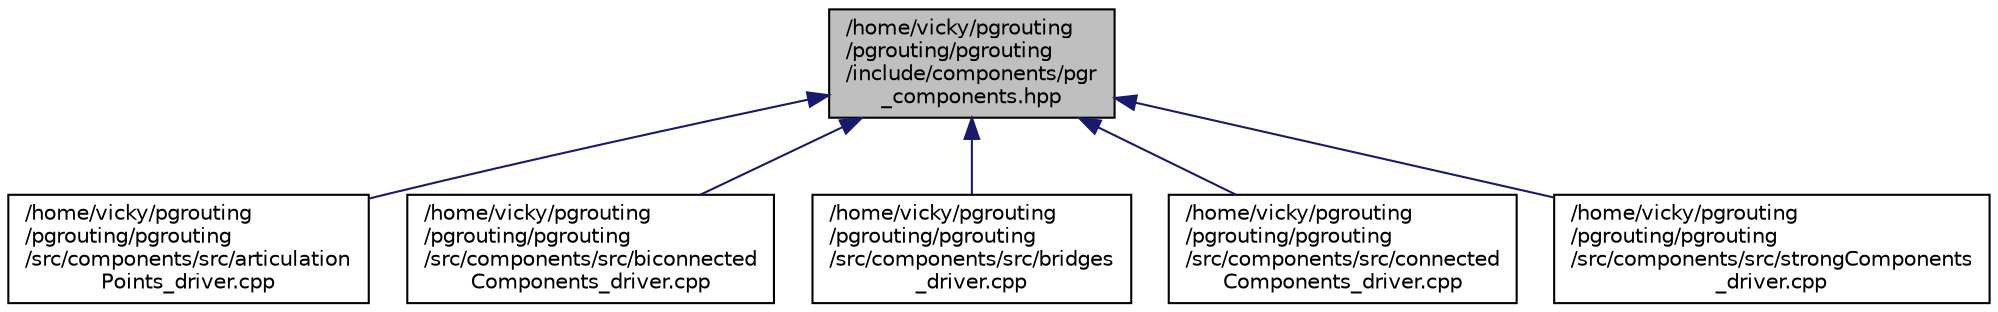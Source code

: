 digraph "/home/vicky/pgrouting/pgrouting/pgrouting/include/components/pgr_components.hpp"
{
  edge [fontname="Helvetica",fontsize="10",labelfontname="Helvetica",labelfontsize="10"];
  node [fontname="Helvetica",fontsize="10",shape=record];
  Node1 [label="/home/vicky/pgrouting\l/pgrouting/pgrouting\l/include/components/pgr\l_components.hpp",height=0.2,width=0.4,color="black", fillcolor="grey75", style="filled" fontcolor="black"];
  Node1 -> Node2 [dir="back",color="midnightblue",fontsize="10",style="solid",fontname="Helvetica"];
  Node2 [label="/home/vicky/pgrouting\l/pgrouting/pgrouting\l/src/components/src/articulation\lPoints_driver.cpp",height=0.2,width=0.4,color="black", fillcolor="white", style="filled",URL="$articulationPoints__driver_8cpp.html"];
  Node1 -> Node3 [dir="back",color="midnightblue",fontsize="10",style="solid",fontname="Helvetica"];
  Node3 [label="/home/vicky/pgrouting\l/pgrouting/pgrouting\l/src/components/src/biconnected\lComponents_driver.cpp",height=0.2,width=0.4,color="black", fillcolor="white", style="filled",URL="$biconnectedComponents__driver_8cpp.html"];
  Node1 -> Node4 [dir="back",color="midnightblue",fontsize="10",style="solid",fontname="Helvetica"];
  Node4 [label="/home/vicky/pgrouting\l/pgrouting/pgrouting\l/src/components/src/bridges\l_driver.cpp",height=0.2,width=0.4,color="black", fillcolor="white", style="filled",URL="$bridges__driver_8cpp.html"];
  Node1 -> Node5 [dir="back",color="midnightblue",fontsize="10",style="solid",fontname="Helvetica"];
  Node5 [label="/home/vicky/pgrouting\l/pgrouting/pgrouting\l/src/components/src/connected\lComponents_driver.cpp",height=0.2,width=0.4,color="black", fillcolor="white", style="filled",URL="$connectedComponents__driver_8cpp.html"];
  Node1 -> Node6 [dir="back",color="midnightblue",fontsize="10",style="solid",fontname="Helvetica"];
  Node6 [label="/home/vicky/pgrouting\l/pgrouting/pgrouting\l/src/components/src/strongComponents\l_driver.cpp",height=0.2,width=0.4,color="black", fillcolor="white", style="filled",URL="$strongComponents__driver_8cpp.html"];
}
